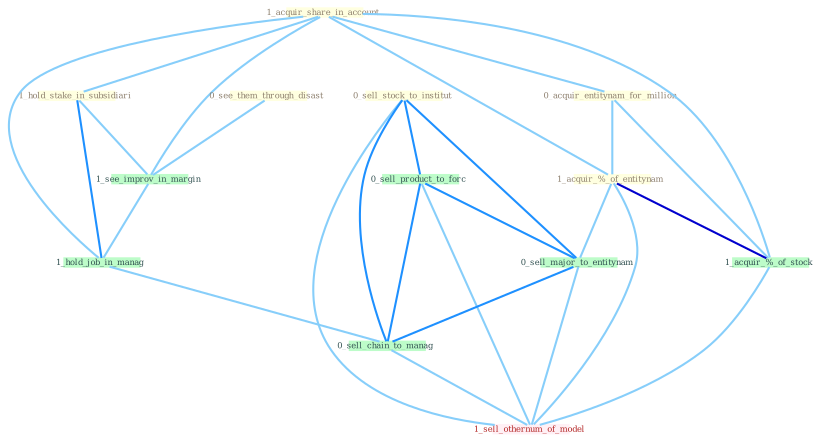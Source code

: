 Graph G{ 
    node
    [shape=polygon,style=filled,width=.5,height=.06,color="#BDFCC9",fixedsize=true,fontsize=4,
    fontcolor="#2f4f4f"];
    {node
    [color="#ffffe0", fontcolor="#8b7d6b"] "1_acquir_share_in_account " "1_hold_stake_in_subsidiari " "0_sell_stock_to_institut " "0_acquir_entitynam_for_million " "0_see_them_through_disast " "1_acquir_%_of_entitynam "}
{node [color="#fff0f5", fontcolor="#b22222"] "1_sell_othernum_of_model "}
edge [color="#B0E2FF"];

	"1_acquir_share_in_account " -- "1_hold_stake_in_subsidiari " [w="1", color="#87cefa" ];
	"1_acquir_share_in_account " -- "0_acquir_entitynam_for_million " [w="1", color="#87cefa" ];
	"1_acquir_share_in_account " -- "1_acquir_%_of_entitynam " [w="1", color="#87cefa" ];
	"1_acquir_share_in_account " -- "1_see_improv_in_margin " [w="1", color="#87cefa" ];
	"1_acquir_share_in_account " -- "1_acquir_%_of_stock " [w="1", color="#87cefa" ];
	"1_acquir_share_in_account " -- "1_hold_job_in_manag " [w="1", color="#87cefa" ];
	"1_hold_stake_in_subsidiari " -- "1_see_improv_in_margin " [w="1", color="#87cefa" ];
	"1_hold_stake_in_subsidiari " -- "1_hold_job_in_manag " [w="2", color="#1e90ff" , len=0.8];
	"0_sell_stock_to_institut " -- "0_sell_product_to_forc " [w="2", color="#1e90ff" , len=0.8];
	"0_sell_stock_to_institut " -- "0_sell_major_to_entitynam " [w="2", color="#1e90ff" , len=0.8];
	"0_sell_stock_to_institut " -- "0_sell_chain_to_manag " [w="2", color="#1e90ff" , len=0.8];
	"0_sell_stock_to_institut " -- "1_sell_othernum_of_model " [w="1", color="#87cefa" ];
	"0_acquir_entitynam_for_million " -- "1_acquir_%_of_entitynam " [w="1", color="#87cefa" ];
	"0_acquir_entitynam_for_million " -- "1_acquir_%_of_stock " [w="1", color="#87cefa" ];
	"0_see_them_through_disast " -- "1_see_improv_in_margin " [w="1", color="#87cefa" ];
	"1_acquir_%_of_entitynam " -- "1_acquir_%_of_stock " [w="3", color="#0000cd" , len=0.6];
	"1_acquir_%_of_entitynam " -- "0_sell_major_to_entitynam " [w="1", color="#87cefa" ];
	"1_acquir_%_of_entitynam " -- "1_sell_othernum_of_model " [w="1", color="#87cefa" ];
	"1_see_improv_in_margin " -- "1_hold_job_in_manag " [w="1", color="#87cefa" ];
	"1_acquir_%_of_stock " -- "1_sell_othernum_of_model " [w="1", color="#87cefa" ];
	"1_hold_job_in_manag " -- "0_sell_chain_to_manag " [w="1", color="#87cefa" ];
	"0_sell_product_to_forc " -- "0_sell_major_to_entitynam " [w="2", color="#1e90ff" , len=0.8];
	"0_sell_product_to_forc " -- "0_sell_chain_to_manag " [w="2", color="#1e90ff" , len=0.8];
	"0_sell_product_to_forc " -- "1_sell_othernum_of_model " [w="1", color="#87cefa" ];
	"0_sell_major_to_entitynam " -- "0_sell_chain_to_manag " [w="2", color="#1e90ff" , len=0.8];
	"0_sell_major_to_entitynam " -- "1_sell_othernum_of_model " [w="1", color="#87cefa" ];
	"0_sell_chain_to_manag " -- "1_sell_othernum_of_model " [w="1", color="#87cefa" ];
}